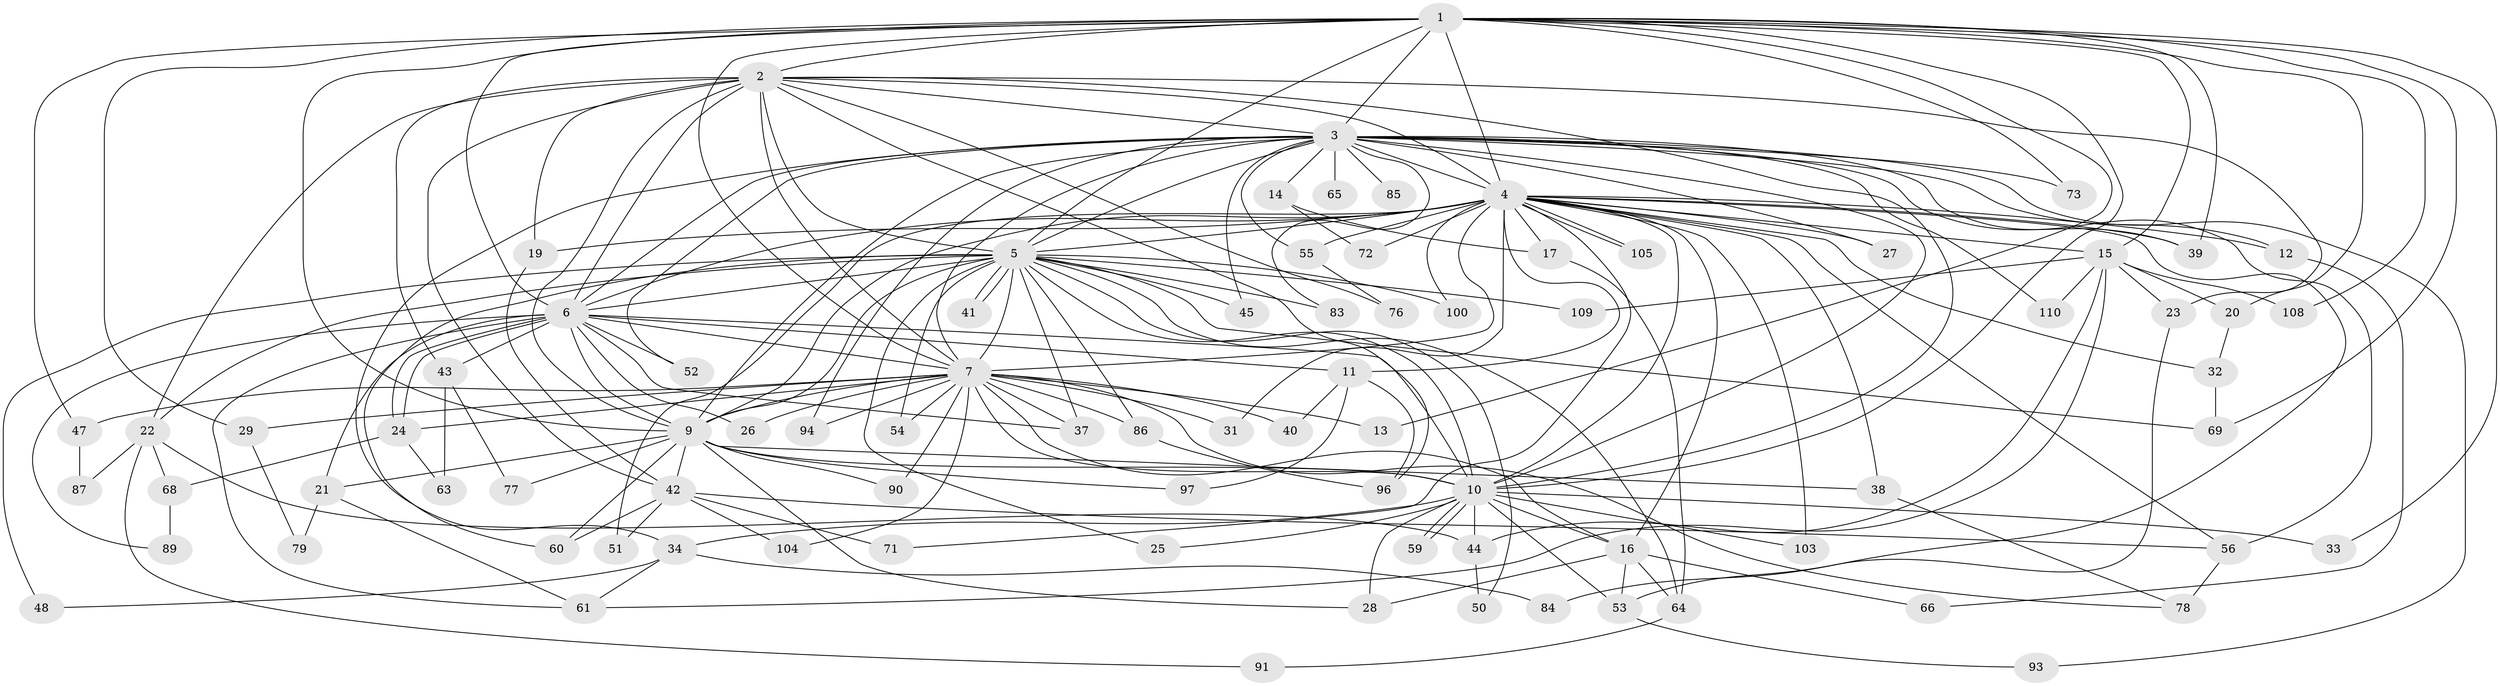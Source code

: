 // Generated by graph-tools (version 1.1) at 2025/51/02/27/25 19:51:41]
// undirected, 84 vertices, 199 edges
graph export_dot {
graph [start="1"]
  node [color=gray90,style=filled];
  1 [super="+49"];
  2 [super="+57"];
  3 [super="+8"];
  4 [super="+58"];
  5 [super="+111"];
  6 [super="+36"];
  7 [super="+62"];
  9 [super="+18"];
  10 [super="+35"];
  11 [super="+98"];
  12;
  13;
  14;
  15 [super="+74"];
  16 [super="+107"];
  17;
  19;
  20;
  21 [super="+75"];
  22 [super="+106"];
  23;
  24 [super="+30"];
  25;
  26;
  27;
  28 [super="+81"];
  29;
  31;
  32;
  33;
  34;
  37 [super="+46"];
  38;
  39 [super="+102"];
  40;
  41;
  42 [super="+92"];
  43 [super="+95"];
  44 [super="+80"];
  45;
  47;
  48;
  50;
  51;
  52;
  53 [super="+67"];
  54;
  55;
  56 [super="+99"];
  59;
  60 [super="+70"];
  61 [super="+82"];
  63;
  64 [super="+88"];
  65;
  66;
  68;
  69;
  71;
  72;
  73;
  76;
  77;
  78 [super="+101"];
  79;
  83;
  84;
  85;
  86;
  87;
  89;
  90;
  91;
  93;
  94;
  96;
  97;
  100;
  103;
  104;
  105;
  108;
  109;
  110;
  1 -- 2;
  1 -- 3 [weight=2];
  1 -- 4;
  1 -- 5 [weight=2];
  1 -- 6;
  1 -- 7;
  1 -- 9;
  1 -- 10;
  1 -- 13;
  1 -- 15;
  1 -- 20;
  1 -- 29;
  1 -- 33;
  1 -- 39;
  1 -- 47;
  1 -- 69;
  1 -- 73;
  1 -- 108;
  2 -- 3 [weight=2];
  2 -- 4;
  2 -- 5 [weight=2];
  2 -- 6;
  2 -- 7;
  2 -- 9;
  2 -- 10 [weight=2];
  2 -- 19;
  2 -- 22;
  2 -- 23;
  2 -- 43;
  2 -- 76;
  2 -- 96;
  2 -- 42;
  3 -- 4 [weight=3];
  3 -- 5 [weight=2];
  3 -- 6 [weight=2];
  3 -- 7 [weight=2];
  3 -- 9 [weight=2];
  3 -- 10 [weight=2];
  3 -- 14 [weight=2];
  3 -- 34;
  3 -- 45;
  3 -- 52;
  3 -- 55;
  3 -- 65 [weight=2];
  3 -- 73;
  3 -- 12;
  3 -- 83;
  3 -- 85;
  3 -- 27;
  3 -- 93;
  3 -- 94;
  3 -- 39;
  3 -- 110;
  3 -- 56;
  4 -- 5;
  4 -- 6;
  4 -- 7;
  4 -- 9;
  4 -- 10;
  4 -- 11;
  4 -- 12;
  4 -- 15;
  4 -- 16;
  4 -- 17;
  4 -- 19;
  4 -- 27;
  4 -- 31;
  4 -- 32;
  4 -- 38;
  4 -- 51;
  4 -- 55;
  4 -- 56;
  4 -- 71;
  4 -- 72;
  4 -- 100;
  4 -- 103;
  4 -- 105;
  4 -- 105;
  4 -- 84;
  4 -- 39;
  5 -- 6;
  5 -- 7;
  5 -- 9;
  5 -- 10;
  5 -- 22;
  5 -- 25;
  5 -- 41;
  5 -- 41;
  5 -- 45;
  5 -- 48;
  5 -- 50;
  5 -- 54;
  5 -- 60;
  5 -- 64;
  5 -- 83;
  5 -- 86;
  5 -- 100;
  5 -- 109;
  5 -- 69;
  5 -- 37;
  6 -- 7;
  6 -- 9 [weight=2];
  6 -- 10;
  6 -- 11;
  6 -- 21 [weight=2];
  6 -- 24 [weight=2];
  6 -- 24;
  6 -- 26;
  6 -- 37;
  6 -- 43 [weight=2];
  6 -- 52;
  6 -- 89;
  6 -- 61;
  7 -- 9 [weight=2];
  7 -- 10;
  7 -- 13;
  7 -- 26;
  7 -- 29;
  7 -- 31;
  7 -- 37;
  7 -- 40;
  7 -- 47;
  7 -- 54;
  7 -- 78;
  7 -- 86;
  7 -- 90;
  7 -- 94;
  7 -- 104;
  7 -- 24;
  7 -- 16;
  9 -- 10;
  9 -- 21;
  9 -- 42;
  9 -- 60;
  9 -- 77;
  9 -- 90;
  9 -- 97;
  9 -- 38;
  9 -- 28;
  10 -- 16;
  10 -- 25;
  10 -- 28;
  10 -- 33;
  10 -- 34;
  10 -- 44;
  10 -- 59;
  10 -- 59;
  10 -- 103;
  10 -- 53;
  11 -- 40;
  11 -- 97;
  11 -- 96;
  12 -- 66;
  14 -- 17;
  14 -- 72;
  15 -- 20;
  15 -- 23;
  15 -- 44;
  15 -- 108;
  15 -- 109;
  15 -- 110;
  15 -- 61;
  16 -- 28;
  16 -- 53;
  16 -- 64;
  16 -- 66;
  17 -- 64;
  19 -- 42;
  20 -- 32;
  21 -- 61;
  21 -- 79;
  22 -- 68;
  22 -- 87;
  22 -- 91;
  22 -- 44;
  23 -- 53;
  24 -- 63;
  24 -- 68;
  29 -- 79;
  32 -- 69;
  34 -- 48;
  34 -- 61;
  34 -- 84;
  38 -- 78;
  42 -- 51;
  42 -- 56;
  42 -- 71;
  42 -- 104;
  42 -- 60;
  43 -- 63;
  43 -- 77;
  44 -- 50;
  47 -- 87;
  53 -- 93;
  55 -- 76;
  56 -- 78;
  64 -- 91;
  68 -- 89;
  86 -- 96;
}
